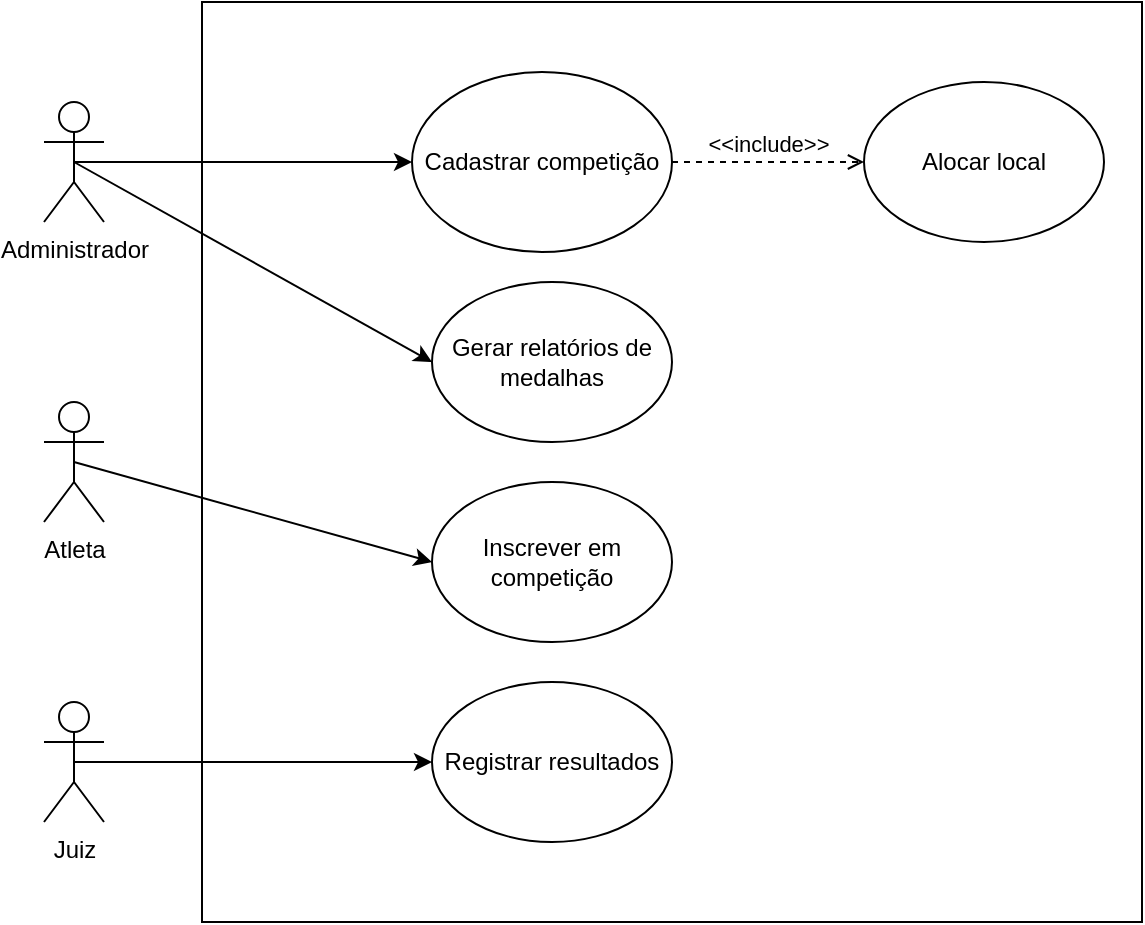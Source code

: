 <mxfile version="28.2.7">
  <diagram name="Página-1" id="4BO9RR1lgGSJ5hZVkAou">
    <mxGraphModel grid="1" page="1" gridSize="10" guides="1" tooltips="1" connect="1" arrows="1" fold="1" pageScale="1" pageWidth="827" pageHeight="1169" math="0" shadow="0">
      <root>
        <mxCell id="0" />
        <mxCell id="1" parent="0" />
        <mxCell id="dMq4kOXlm5JykkNtJXAO-1" value="" style="rounded=0;whiteSpace=wrap;html=1;" vertex="1" parent="1">
          <mxGeometry x="179" y="20" width="470" height="460" as="geometry" />
        </mxCell>
        <mxCell id="PD3HkCe21eV4B-ATWDyY-13" style="edgeStyle=orthogonalEdgeStyle;rounded=0;orthogonalLoop=1;jettySize=auto;html=1;exitX=0.5;exitY=0.5;exitDx=0;exitDy=0;exitPerimeter=0;" edge="1" parent="1" source="dMq4kOXlm5JykkNtJXAO-2" target="PD3HkCe21eV4B-ATWDyY-6">
          <mxGeometry relative="1" as="geometry" />
        </mxCell>
        <mxCell id="PD3HkCe21eV4B-ATWDyY-28" style="rounded=0;orthogonalLoop=1;jettySize=auto;html=1;exitX=0.5;exitY=0.5;exitDx=0;exitDy=0;exitPerimeter=0;entryX=0;entryY=0.5;entryDx=0;entryDy=0;" edge="1" parent="1" source="dMq4kOXlm5JykkNtJXAO-2" target="PD3HkCe21eV4B-ATWDyY-11">
          <mxGeometry relative="1" as="geometry" />
        </mxCell>
        <mxCell id="dMq4kOXlm5JykkNtJXAO-2" value="Administrador" style="shape=umlActor;verticalLabelPosition=bottom;verticalAlign=top;html=1;outlineConnect=0;" vertex="1" parent="1">
          <mxGeometry x="100" y="70" width="30" height="60" as="geometry" />
        </mxCell>
        <mxCell id="PD3HkCe21eV4B-ATWDyY-18" style="rounded=0;orthogonalLoop=1;jettySize=auto;html=1;exitX=0.5;exitY=0.5;exitDx=0;exitDy=0;exitPerimeter=0;entryX=0;entryY=0.5;entryDx=0;entryDy=0;" edge="1" parent="1" source="dMq4kOXlm5JykkNtJXAO-3" target="PD3HkCe21eV4B-ATWDyY-8">
          <mxGeometry relative="1" as="geometry" />
        </mxCell>
        <mxCell id="dMq4kOXlm5JykkNtJXAO-3" value="Atleta" style="shape=umlActor;verticalLabelPosition=bottom;verticalAlign=top;html=1;outlineConnect=0;" vertex="1" parent="1">
          <mxGeometry x="100" y="220" width="30" height="60" as="geometry" />
        </mxCell>
        <mxCell id="PD3HkCe21eV4B-ATWDyY-19" style="edgeStyle=orthogonalEdgeStyle;rounded=0;orthogonalLoop=1;jettySize=auto;html=1;exitX=0.5;exitY=0.5;exitDx=0;exitDy=0;exitPerimeter=0;" edge="1" parent="1" source="PD3HkCe21eV4B-ATWDyY-5" target="PD3HkCe21eV4B-ATWDyY-10">
          <mxGeometry relative="1" as="geometry" />
        </mxCell>
        <mxCell id="PD3HkCe21eV4B-ATWDyY-5" value="Juiz" style="shape=umlActor;verticalLabelPosition=bottom;verticalAlign=top;html=1;outlineConnect=0;" vertex="1" parent="1">
          <mxGeometry x="100" y="370" width="30" height="60" as="geometry" />
        </mxCell>
        <mxCell id="PD3HkCe21eV4B-ATWDyY-6" value="Cadastrar competição" style="ellipse;whiteSpace=wrap;html=1;" vertex="1" parent="1">
          <mxGeometry x="284" y="55" width="130" height="90" as="geometry" />
        </mxCell>
        <mxCell id="PD3HkCe21eV4B-ATWDyY-8" value="Inscrever em competição" style="ellipse;whiteSpace=wrap;html=1;" vertex="1" parent="1">
          <mxGeometry x="294" y="260" width="120" height="80" as="geometry" />
        </mxCell>
        <mxCell id="PD3HkCe21eV4B-ATWDyY-9" value="Alocar local" style="ellipse;whiteSpace=wrap;html=1;" vertex="1" parent="1">
          <mxGeometry x="510" y="60" width="120" height="80" as="geometry" />
        </mxCell>
        <mxCell id="PD3HkCe21eV4B-ATWDyY-10" value="Registrar resultados" style="ellipse;whiteSpace=wrap;html=1;" vertex="1" parent="1">
          <mxGeometry x="294" y="360" width="120" height="80" as="geometry" />
        </mxCell>
        <mxCell id="PD3HkCe21eV4B-ATWDyY-11" value="Gerar relatórios de medalhas" style="ellipse;whiteSpace=wrap;html=1;" vertex="1" parent="1">
          <mxGeometry x="294" y="160" width="120" height="80" as="geometry" />
        </mxCell>
        <mxCell id="PD3HkCe21eV4B-ATWDyY-27" value="&amp;lt;&amp;lt;include&amp;gt;&amp;gt;" style="html=1;verticalAlign=bottom;labelBackgroundColor=none;endArrow=open;endFill=0;dashed=1;rounded=0;entryX=0;entryY=0.5;entryDx=0;entryDy=0;exitX=1;exitY=0.5;exitDx=0;exitDy=0;" edge="1" parent="1" source="PD3HkCe21eV4B-ATWDyY-6" target="PD3HkCe21eV4B-ATWDyY-9">
          <mxGeometry width="160" relative="1" as="geometry">
            <mxPoint x="414" y="210" as="sourcePoint" />
            <mxPoint x="574" y="210" as="targetPoint" />
          </mxGeometry>
        </mxCell>
      </root>
    </mxGraphModel>
  </diagram>
</mxfile>
